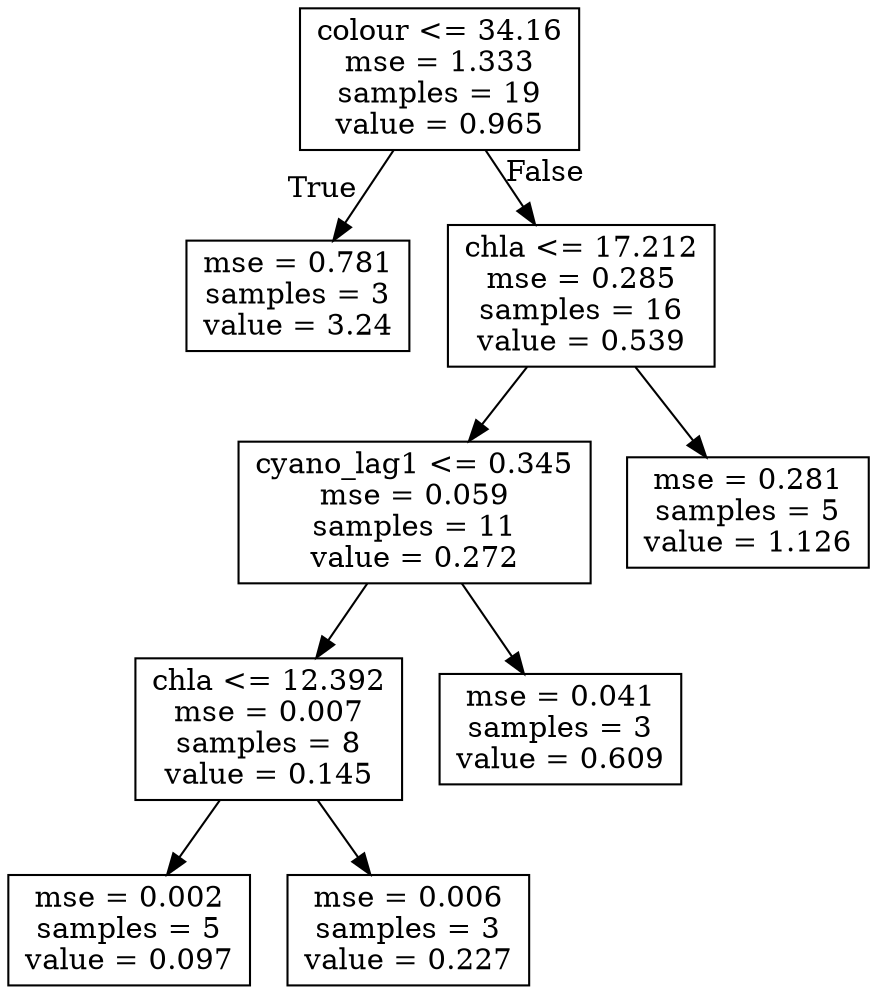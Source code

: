 digraph Tree {
node [shape=box] ;
0 [label="colour <= 34.16\nmse = 1.333\nsamples = 19\nvalue = 0.965"] ;
1 [label="mse = 0.781\nsamples = 3\nvalue = 3.24"] ;
0 -> 1 [labeldistance=2.5, labelangle=45, headlabel="True"] ;
2 [label="chla <= 17.212\nmse = 0.285\nsamples = 16\nvalue = 0.539"] ;
0 -> 2 [labeldistance=2.5, labelangle=-45, headlabel="False"] ;
3 [label="cyano_lag1 <= 0.345\nmse = 0.059\nsamples = 11\nvalue = 0.272"] ;
2 -> 3 ;
5 [label="chla <= 12.392\nmse = 0.007\nsamples = 8\nvalue = 0.145"] ;
3 -> 5 ;
7 [label="mse = 0.002\nsamples = 5\nvalue = 0.097"] ;
5 -> 7 ;
8 [label="mse = 0.006\nsamples = 3\nvalue = 0.227"] ;
5 -> 8 ;
6 [label="mse = 0.041\nsamples = 3\nvalue = 0.609"] ;
3 -> 6 ;
4 [label="mse = 0.281\nsamples = 5\nvalue = 1.126"] ;
2 -> 4 ;
}